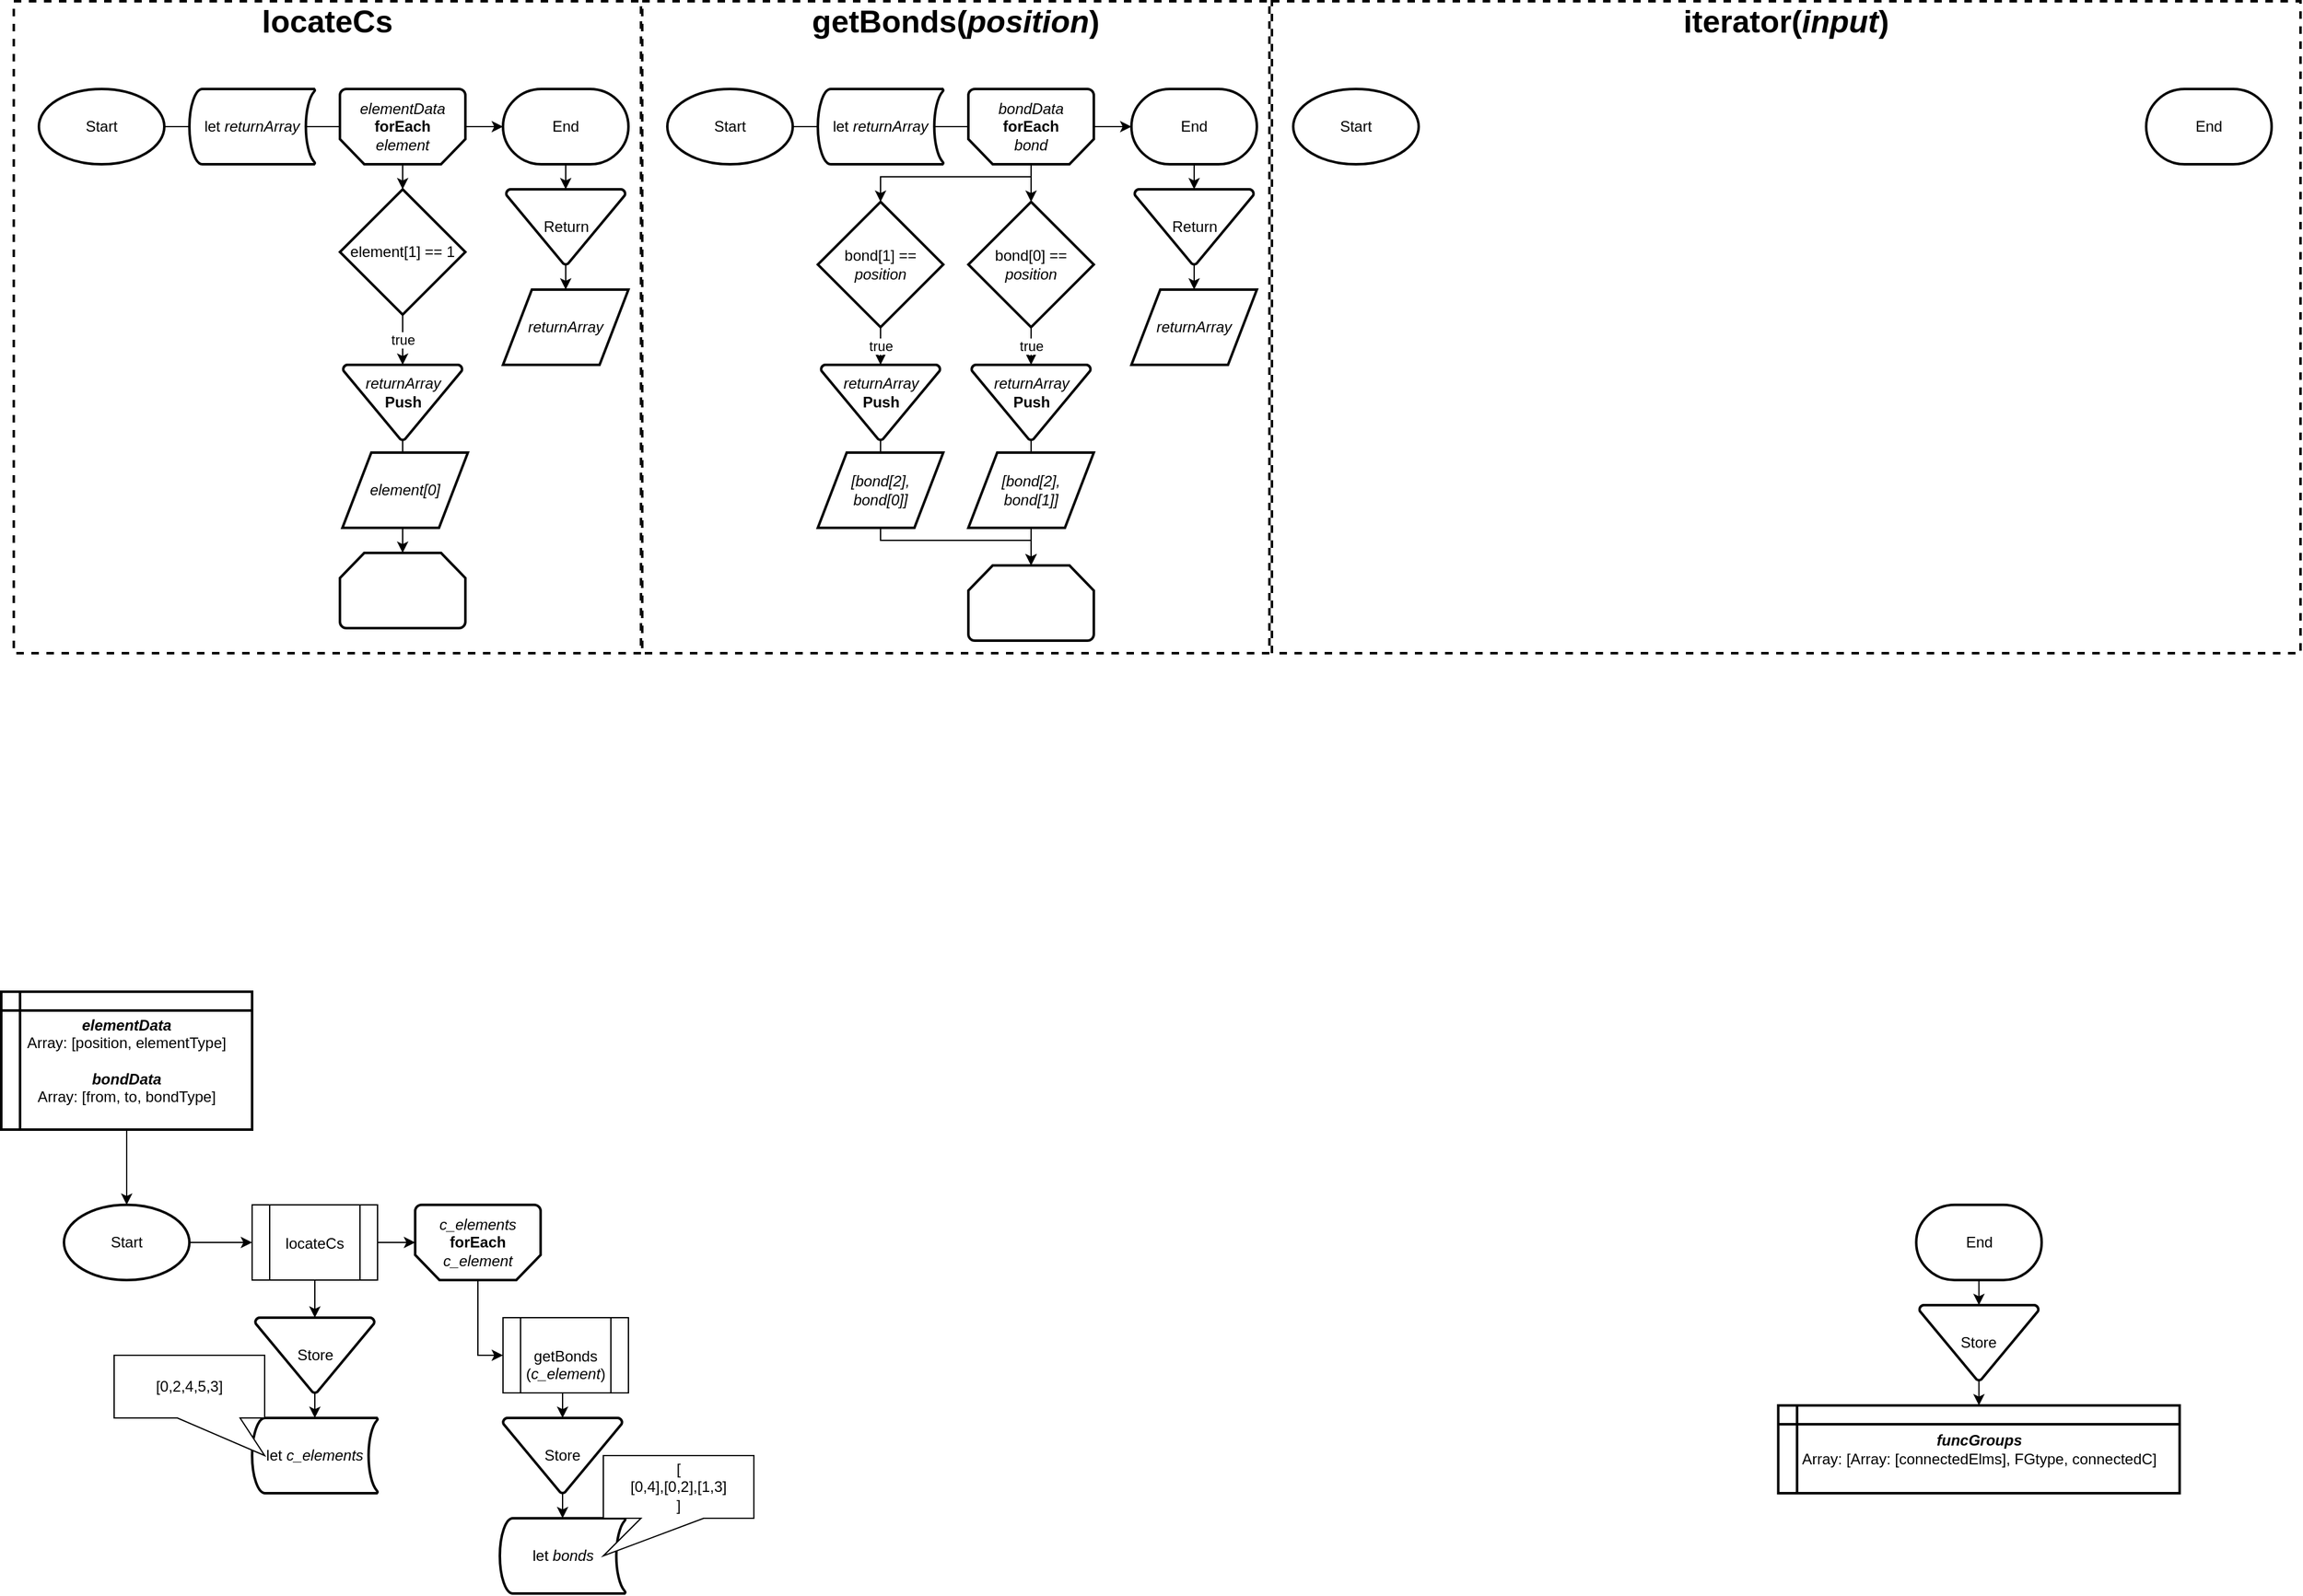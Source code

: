 <mxfile version="20.4.0" type="github">
  <diagram id="BVfkQb9ecDEO83bugk_k" name="Main">
    <mxGraphModel dx="2757" dy="2708" grid="1" gridSize="10" guides="1" tooltips="1" connect="1" arrows="0" fold="1" page="0" pageScale="1" pageWidth="827" pageHeight="1169" math="0" shadow="0">
      <root>
        <mxCell id="0" />
        <mxCell id="1" parent="0" />
        <mxCell id="hINtNlw1vlNAkVPnNgzF-10" style="edgeStyle=orthogonalEdgeStyle;orthogonalLoop=1;jettySize=auto;html=1;exitX=1;exitY=0.5;exitDx=0;exitDy=0;exitPerimeter=0;entryX=0;entryY=0.5;entryDx=0;entryDy=0;rounded=0;" parent="1" source="hINtNlw1vlNAkVPnNgzF-1" target="hINtNlw1vlNAkVPnNgzF-11" edge="1">
          <mxGeometry relative="1" as="geometry" />
        </mxCell>
        <mxCell id="hINtNlw1vlNAkVPnNgzF-1" value="Start&lt;br&gt;" style="strokeWidth=2;html=1;shape=mxgraph.flowchart.start_1;whiteSpace=wrap;" parent="1" vertex="1">
          <mxGeometry x="-160" y="160" width="100" height="60" as="geometry" />
        </mxCell>
        <mxCell id="hINtNlw1vlNAkVPnNgzF-3" style="edgeStyle=orthogonalEdgeStyle;orthogonalLoop=1;jettySize=auto;html=1;exitX=0.5;exitY=1;exitDx=0;exitDy=0;entryX=0.5;entryY=0;entryDx=0;entryDy=0;entryPerimeter=0;rounded=0;" parent="1" source="hINtNlw1vlNAkVPnNgzF-2" target="hINtNlw1vlNAkVPnNgzF-1" edge="1">
          <mxGeometry relative="1" as="geometry" />
        </mxCell>
        <mxCell id="hINtNlw1vlNAkVPnNgzF-2" value="&lt;i style=&quot;font-weight: bold;&quot;&gt;elementData&lt;br&gt;&lt;/i&gt;Array: [position, elementType]&lt;br&gt;&lt;b style=&quot;font-style: italic;&quot;&gt;&lt;br&gt;bondData&lt;/b&gt;&lt;br&gt;Array: [from, to, bondType]" style="shape=internalStorage;whiteSpace=wrap;html=1;dx=15;dy=15;arcSize=8;strokeWidth=2;" parent="1" vertex="1">
          <mxGeometry x="-210" y="-10" width="200" height="110" as="geometry" />
        </mxCell>
        <mxCell id="hINtNlw1vlNAkVPnNgzF-9" style="edgeStyle=orthogonalEdgeStyle;orthogonalLoop=1;jettySize=auto;html=1;exitX=0.5;exitY=1;exitDx=0;exitDy=0;exitPerimeter=0;entryX=0.5;entryY=0;entryDx=0;entryDy=0;entryPerimeter=0;rounded=0;" parent="1" source="hINtNlw1vlNAkVPnNgzF-4" target="hINtNlw1vlNAkVPnNgzF-5" edge="1">
          <mxGeometry relative="1" as="geometry" />
        </mxCell>
        <mxCell id="hINtNlw1vlNAkVPnNgzF-4" value="End" style="strokeWidth=2;html=1;shape=mxgraph.flowchart.terminator;whiteSpace=wrap;" parent="1" vertex="1">
          <mxGeometry x="1316.667" y="160" width="100" height="60" as="geometry" />
        </mxCell>
        <mxCell id="hINtNlw1vlNAkVPnNgzF-8" style="edgeStyle=orthogonalEdgeStyle;orthogonalLoop=1;jettySize=auto;html=1;exitX=0.5;exitY=1;exitDx=0;exitDy=0;exitPerimeter=0;entryX=0.5;entryY=0;entryDx=0;entryDy=0;rounded=0;" parent="1" source="hINtNlw1vlNAkVPnNgzF-5" target="hINtNlw1vlNAkVPnNgzF-7" edge="1">
          <mxGeometry relative="1" as="geometry" />
        </mxCell>
        <mxCell id="hINtNlw1vlNAkVPnNgzF-5" value="Store" style="strokeWidth=2;html=1;shape=mxgraph.flowchart.merge_or_storage;whiteSpace=wrap;" parent="1" vertex="1">
          <mxGeometry x="1319.167" y="240" width="95" height="60" as="geometry" />
        </mxCell>
        <mxCell id="hINtNlw1vlNAkVPnNgzF-7" value="&lt;b style=&quot;font-style: italic;&quot;&gt;funcGroups&lt;/b&gt;&lt;br&gt;Array: [Array: [connectedElms], FGtype, connectedC]" style="shape=internalStorage;whiteSpace=wrap;html=1;dx=15;dy=15;arcSize=8;strokeWidth=2;" parent="1" vertex="1">
          <mxGeometry x="1206.667" y="320" width="320" height="70" as="geometry" />
        </mxCell>
        <mxCell id="hINtNlw1vlNAkVPnNgzF-54" style="edgeStyle=orthogonalEdgeStyle;orthogonalLoop=1;jettySize=auto;html=1;exitX=0.5;exitY=1;exitDx=0;exitDy=0;entryX=0.5;entryY=0;entryDx=0;entryDy=0;entryPerimeter=0;fontSize=25;rounded=0;" parent="1" source="hINtNlw1vlNAkVPnNgzF-11" target="hINtNlw1vlNAkVPnNgzF-53" edge="1">
          <mxGeometry relative="1" as="geometry" />
        </mxCell>
        <mxCell id="G9Rp87o0pzsJ3uSTvvUH-59" style="edgeStyle=orthogonalEdgeStyle;orthogonalLoop=1;jettySize=auto;html=1;exitX=1;exitY=0.5;exitDx=0;exitDy=0;entryX=1;entryY=0.5;entryDx=0;entryDy=0;entryPerimeter=0;fontSize=12;rounded=0;" edge="1" parent="1" source="hINtNlw1vlNAkVPnNgzF-11" target="G9Rp87o0pzsJ3uSTvvUH-35">
          <mxGeometry relative="1" as="geometry" />
        </mxCell>
        <mxCell id="hINtNlw1vlNAkVPnNgzF-11" value="locateCs" style="verticalLabelPosition=bottom;verticalAlign=top;html=1;shape=process;whiteSpace=wrap;size=0.14;arcSize=6;spacingBottom=4;spacingTop=-43;noLabel=0;collapsible=0;autosize=1;" parent="1" vertex="1">
          <mxGeometry x="-10" y="160" width="100" height="60" as="geometry" />
        </mxCell>
        <mxCell id="x_pQw2CXU4u3UF457hjA-7" style="edgeStyle=orthogonalEdgeStyle;rounded=0;orthogonalLoop=1;jettySize=auto;html=1;exitX=0.5;exitY=1;exitDx=0;exitDy=0;exitPerimeter=0;entryX=0.5;entryY=0;entryDx=0;entryDy=0;entryPerimeter=0;" edge="1" parent="1" source="hINtNlw1vlNAkVPnNgzF-53" target="hINtNlw1vlNAkVPnNgzF-57">
          <mxGeometry relative="1" as="geometry" />
        </mxCell>
        <mxCell id="hINtNlw1vlNAkVPnNgzF-53" value="Store" style="strokeWidth=2;html=1;shape=mxgraph.flowchart.merge_or_storage;whiteSpace=wrap;" parent="1" vertex="1">
          <mxGeometry x="-7.5" y="250" width="95" height="60" as="geometry" />
        </mxCell>
        <mxCell id="hINtNlw1vlNAkVPnNgzF-57" value="let &lt;i&gt;c_elements&lt;/i&gt;" style="strokeWidth=2;html=1;shape=mxgraph.flowchart.stored_data;whiteSpace=wrap;" parent="1" vertex="1">
          <mxGeometry x="-10" y="330" width="100" height="60" as="geometry" />
        </mxCell>
        <mxCell id="hINtNlw1vlNAkVPnNgzF-58" value="" style="group" parent="1" vertex="1" connectable="0">
          <mxGeometry x="-200" y="-800" width="500" height="520" as="geometry" />
        </mxCell>
        <mxCell id="hINtNlw1vlNAkVPnNgzF-47" value="" style="whiteSpace=wrap;html=1;fillColor=none;strokeWidth=2;dashed=1;" parent="hINtNlw1vlNAkVPnNgzF-58" vertex="1">
          <mxGeometry width="500" height="520" as="geometry" />
        </mxCell>
        <mxCell id="hINtNlw1vlNAkVPnNgzF-13" value="Start" style="strokeWidth=2;html=1;shape=mxgraph.flowchart.start_1;whiteSpace=wrap;" parent="hINtNlw1vlNAkVPnNgzF-58" vertex="1">
          <mxGeometry x="20" y="70" width="100" height="60" as="geometry" />
        </mxCell>
        <mxCell id="hINtNlw1vlNAkVPnNgzF-15" value="End" style="strokeWidth=2;html=1;shape=mxgraph.flowchart.terminator;whiteSpace=wrap;" parent="hINtNlw1vlNAkVPnNgzF-58" vertex="1">
          <mxGeometry x="390" y="70" width="100" height="60" as="geometry" />
        </mxCell>
        <mxCell id="hINtNlw1vlNAkVPnNgzF-17" value="Return" style="strokeWidth=2;html=1;shape=mxgraph.flowchart.merge_or_storage;whiteSpace=wrap;" parent="hINtNlw1vlNAkVPnNgzF-58" vertex="1">
          <mxGeometry x="392.5" y="150" width="95" height="60" as="geometry" />
        </mxCell>
        <mxCell id="hINtNlw1vlNAkVPnNgzF-18" style="edgeStyle=orthogonalEdgeStyle;orthogonalLoop=1;jettySize=auto;html=1;exitX=0.5;exitY=1;exitDx=0;exitDy=0;exitPerimeter=0;entryX=0.5;entryY=0;entryDx=0;entryDy=0;entryPerimeter=0;rounded=0;" parent="hINtNlw1vlNAkVPnNgzF-58" source="hINtNlw1vlNAkVPnNgzF-15" target="hINtNlw1vlNAkVPnNgzF-17" edge="1">
          <mxGeometry relative="1" as="geometry" />
        </mxCell>
        <mxCell id="hINtNlw1vlNAkVPnNgzF-20" value="&lt;i&gt;returnArray&lt;/i&gt;" style="shape=parallelogram;html=1;strokeWidth=2;perimeter=parallelogramPerimeter;whiteSpace=wrap;arcSize=12;size=0.23;" parent="hINtNlw1vlNAkVPnNgzF-58" vertex="1">
          <mxGeometry x="390" y="230" width="100" height="60" as="geometry" />
        </mxCell>
        <mxCell id="hINtNlw1vlNAkVPnNgzF-21" style="edgeStyle=orthogonalEdgeStyle;orthogonalLoop=1;jettySize=auto;html=1;exitX=0.5;exitY=1;exitDx=0;exitDy=0;exitPerimeter=0;entryX=0.5;entryY=0;entryDx=0;entryDy=0;rounded=0;" parent="hINtNlw1vlNAkVPnNgzF-58" source="hINtNlw1vlNAkVPnNgzF-17" target="hINtNlw1vlNAkVPnNgzF-20" edge="1">
          <mxGeometry relative="1" as="geometry" />
        </mxCell>
        <mxCell id="hINtNlw1vlNAkVPnNgzF-23" value="" style="edgeStyle=orthogonalEdgeStyle;orthogonalLoop=1;jettySize=auto;html=1;exitX=1;exitY=0.5;exitDx=0;exitDy=0;exitPerimeter=0;entryX=1;entryY=0.5;entryDx=0;entryDy=0;entryPerimeter=0;endArrow=none;rounded=0;" parent="hINtNlw1vlNAkVPnNgzF-58" source="hINtNlw1vlNAkVPnNgzF-13" target="hINtNlw1vlNAkVPnNgzF-24" edge="1">
          <mxGeometry relative="1" as="geometry">
            <mxPoint x="120" y="100" as="sourcePoint" />
            <mxPoint x="260" y="100" as="targetPoint" />
          </mxGeometry>
        </mxCell>
        <mxCell id="hINtNlw1vlNAkVPnNgzF-24" value="" style="strokeWidth=2;html=1;shape=mxgraph.flowchart.loop_limit;whiteSpace=wrap;rotation=-180;textDirection=ltr;horizontal=1;direction=east;" parent="hINtNlw1vlNAkVPnNgzF-58" vertex="1">
          <mxGeometry x="260" y="70" width="100" height="60" as="geometry" />
        </mxCell>
        <mxCell id="hINtNlw1vlNAkVPnNgzF-16" style="edgeStyle=orthogonalEdgeStyle;orthogonalLoop=1;jettySize=auto;html=1;exitX=0;exitY=0.5;exitDx=0;exitDy=0;exitPerimeter=0;entryX=0;entryY=0.5;entryDx=0;entryDy=0;entryPerimeter=0;startArrow=none;rounded=0;" parent="hINtNlw1vlNAkVPnNgzF-58" source="hINtNlw1vlNAkVPnNgzF-24" target="hINtNlw1vlNAkVPnNgzF-15" edge="1">
          <mxGeometry relative="1" as="geometry">
            <mxPoint x="360" y="100" as="sourcePoint" />
          </mxGeometry>
        </mxCell>
        <mxCell id="hINtNlw1vlNAkVPnNgzF-14" value="let &lt;i&gt;returnArray&lt;/i&gt;" style="strokeWidth=2;html=1;shape=mxgraph.flowchart.stored_data;whiteSpace=wrap;" parent="hINtNlw1vlNAkVPnNgzF-58" vertex="1">
          <mxGeometry x="140" y="70" width="100" height="60" as="geometry" />
        </mxCell>
        <mxCell id="hINtNlw1vlNAkVPnNgzF-25" value="" style="strokeWidth=2;html=1;shape=mxgraph.flowchart.loop_limit;whiteSpace=wrap;" parent="hINtNlw1vlNAkVPnNgzF-58" vertex="1">
          <mxGeometry x="260" y="440" width="100" height="60" as="geometry" />
        </mxCell>
        <mxCell id="hINtNlw1vlNAkVPnNgzF-26" value="&lt;i&gt;elementData&lt;/i&gt;&lt;br&gt;&lt;b&gt;forEach&lt;/b&gt;&lt;br&gt;&lt;i&gt;element&lt;/i&gt;" style="text;html=1;strokeColor=none;fillColor=none;align=center;verticalAlign=middle;whiteSpace=wrap;" parent="hINtNlw1vlNAkVPnNgzF-58" vertex="1">
          <mxGeometry x="280" y="85" width="60" height="30" as="geometry" />
        </mxCell>
        <mxCell id="hINtNlw1vlNAkVPnNgzF-28" value="element[1] == 1" style="strokeWidth=2;html=1;shape=mxgraph.flowchart.decision;whiteSpace=wrap;" parent="hINtNlw1vlNAkVPnNgzF-58" vertex="1">
          <mxGeometry x="260" y="150" width="100" height="100" as="geometry" />
        </mxCell>
        <mxCell id="hINtNlw1vlNAkVPnNgzF-29" style="edgeStyle=orthogonalEdgeStyle;orthogonalLoop=1;jettySize=auto;html=1;exitX=0.5;exitY=0;exitDx=0;exitDy=0;exitPerimeter=0;entryX=0.5;entryY=0;entryDx=0;entryDy=0;entryPerimeter=0;rounded=0;" parent="hINtNlw1vlNAkVPnNgzF-58" source="hINtNlw1vlNAkVPnNgzF-24" target="hINtNlw1vlNAkVPnNgzF-28" edge="1">
          <mxGeometry relative="1" as="geometry" />
        </mxCell>
        <mxCell id="hINtNlw1vlNAkVPnNgzF-46" style="edgeStyle=orthogonalEdgeStyle;orthogonalLoop=1;jettySize=auto;html=1;exitX=0.5;exitY=1;exitDx=0;exitDy=0;exitPerimeter=0;entryX=0.5;entryY=0;entryDx=0;entryDy=0;entryPerimeter=0;rounded=0;" parent="hINtNlw1vlNAkVPnNgzF-58" source="hINtNlw1vlNAkVPnNgzF-32" target="hINtNlw1vlNAkVPnNgzF-25" edge="1">
          <mxGeometry relative="1" as="geometry" />
        </mxCell>
        <mxCell id="hINtNlw1vlNAkVPnNgzF-32" value="&lt;i&gt;returnArray&lt;/i&gt;&lt;br&gt;&lt;b&gt;Push&lt;/b&gt;" style="strokeWidth=2;html=1;shape=mxgraph.flowchart.merge_or_storage;whiteSpace=wrap;spacingBottom=17;" parent="hINtNlw1vlNAkVPnNgzF-58" vertex="1">
          <mxGeometry x="262.5" y="290" width="95" height="60" as="geometry" />
        </mxCell>
        <mxCell id="hINtNlw1vlNAkVPnNgzF-33" value="true" style="edgeStyle=orthogonalEdgeStyle;orthogonalLoop=1;jettySize=auto;html=1;exitX=0.5;exitY=1;exitDx=0;exitDy=0;exitPerimeter=0;entryX=0.5;entryY=0;entryDx=0;entryDy=0;entryPerimeter=0;rounded=0;" parent="hINtNlw1vlNAkVPnNgzF-58" source="hINtNlw1vlNAkVPnNgzF-28" target="hINtNlw1vlNAkVPnNgzF-32" edge="1">
          <mxGeometry relative="1" as="geometry" />
        </mxCell>
        <mxCell id="hINtNlw1vlNAkVPnNgzF-36" value="&lt;i&gt;element[0]&lt;/i&gt;" style="shape=parallelogram;html=1;strokeWidth=2;perimeter=parallelogramPerimeter;whiteSpace=wrap;arcSize=12;size=0.23;" parent="hINtNlw1vlNAkVPnNgzF-58" vertex="1">
          <mxGeometry x="262" y="360" width="100" height="60" as="geometry" />
        </mxCell>
        <mxCell id="hINtNlw1vlNAkVPnNgzF-48" value="&lt;b&gt;&lt;font style=&quot;font-size: 25px;&quot;&gt;locateCs&lt;/font&gt;&lt;/b&gt;" style="text;html=1;strokeColor=none;fillColor=none;align=center;verticalAlign=middle;whiteSpace=wrap;dashed=1;strokeWidth=2;" parent="hINtNlw1vlNAkVPnNgzF-58" vertex="1">
          <mxGeometry x="220" width="60" height="30" as="geometry" />
        </mxCell>
        <mxCell id="G9Rp87o0pzsJ3uSTvvUH-32" value="" style="group" vertex="1" connectable="0" parent="1">
          <mxGeometry x="301" y="-800" width="500" height="524" as="geometry" />
        </mxCell>
        <mxCell id="G9Rp87o0pzsJ3uSTvvUH-2" value="" style="whiteSpace=wrap;html=1;fillColor=none;strokeWidth=2;dashed=1;" vertex="1" parent="G9Rp87o0pzsJ3uSTvvUH-32">
          <mxGeometry width="500" height="520" as="geometry" />
        </mxCell>
        <mxCell id="G9Rp87o0pzsJ3uSTvvUH-3" value="Start" style="strokeWidth=2;html=1;shape=mxgraph.flowchart.start_1;whiteSpace=wrap;" vertex="1" parent="G9Rp87o0pzsJ3uSTvvUH-32">
          <mxGeometry x="20" y="70" width="100" height="60" as="geometry" />
        </mxCell>
        <mxCell id="G9Rp87o0pzsJ3uSTvvUH-4" value="End" style="strokeWidth=2;html=1;shape=mxgraph.flowchart.terminator;whiteSpace=wrap;" vertex="1" parent="G9Rp87o0pzsJ3uSTvvUH-32">
          <mxGeometry x="390" y="70" width="100" height="60" as="geometry" />
        </mxCell>
        <mxCell id="G9Rp87o0pzsJ3uSTvvUH-5" value="Return" style="strokeWidth=2;html=1;shape=mxgraph.flowchart.merge_or_storage;whiteSpace=wrap;" vertex="1" parent="G9Rp87o0pzsJ3uSTvvUH-32">
          <mxGeometry x="392.5" y="150" width="95" height="60" as="geometry" />
        </mxCell>
        <mxCell id="G9Rp87o0pzsJ3uSTvvUH-6" style="edgeStyle=orthogonalEdgeStyle;orthogonalLoop=1;jettySize=auto;html=1;exitX=0.5;exitY=1;exitDx=0;exitDy=0;exitPerimeter=0;entryX=0.5;entryY=0;entryDx=0;entryDy=0;entryPerimeter=0;rounded=0;" edge="1" parent="G9Rp87o0pzsJ3uSTvvUH-32" source="G9Rp87o0pzsJ3uSTvvUH-4" target="G9Rp87o0pzsJ3uSTvvUH-5">
          <mxGeometry relative="1" as="geometry" />
        </mxCell>
        <mxCell id="G9Rp87o0pzsJ3uSTvvUH-7" value="&lt;i&gt;returnArray&lt;/i&gt;" style="shape=parallelogram;html=1;strokeWidth=2;perimeter=parallelogramPerimeter;whiteSpace=wrap;arcSize=12;size=0.23;" vertex="1" parent="G9Rp87o0pzsJ3uSTvvUH-32">
          <mxGeometry x="390" y="230" width="100" height="60" as="geometry" />
        </mxCell>
        <mxCell id="G9Rp87o0pzsJ3uSTvvUH-8" style="edgeStyle=orthogonalEdgeStyle;orthogonalLoop=1;jettySize=auto;html=1;exitX=0.5;exitY=1;exitDx=0;exitDy=0;exitPerimeter=0;entryX=0.5;entryY=0;entryDx=0;entryDy=0;rounded=0;" edge="1" parent="G9Rp87o0pzsJ3uSTvvUH-32" source="G9Rp87o0pzsJ3uSTvvUH-5" target="G9Rp87o0pzsJ3uSTvvUH-7">
          <mxGeometry relative="1" as="geometry" />
        </mxCell>
        <mxCell id="G9Rp87o0pzsJ3uSTvvUH-9" value="" style="edgeStyle=orthogonalEdgeStyle;orthogonalLoop=1;jettySize=auto;html=1;exitX=1;exitY=0.5;exitDx=0;exitDy=0;exitPerimeter=0;entryX=1;entryY=0.5;entryDx=0;entryDy=0;entryPerimeter=0;endArrow=none;rounded=0;" edge="1" parent="G9Rp87o0pzsJ3uSTvvUH-32" source="G9Rp87o0pzsJ3uSTvvUH-3" target="G9Rp87o0pzsJ3uSTvvUH-10">
          <mxGeometry relative="1" as="geometry">
            <mxPoint x="120" y="100" as="sourcePoint" />
            <mxPoint x="260" y="100" as="targetPoint" />
          </mxGeometry>
        </mxCell>
        <mxCell id="G9Rp87o0pzsJ3uSTvvUH-10" value="" style="strokeWidth=2;html=1;shape=mxgraph.flowchart.loop_limit;whiteSpace=wrap;rotation=-180;textDirection=ltr;horizontal=1;direction=east;" vertex="1" parent="G9Rp87o0pzsJ3uSTvvUH-32">
          <mxGeometry x="260" y="70" width="100" height="60" as="geometry" />
        </mxCell>
        <mxCell id="G9Rp87o0pzsJ3uSTvvUH-11" style="edgeStyle=orthogonalEdgeStyle;orthogonalLoop=1;jettySize=auto;html=1;exitX=0;exitY=0.5;exitDx=0;exitDy=0;exitPerimeter=0;entryX=0;entryY=0.5;entryDx=0;entryDy=0;entryPerimeter=0;startArrow=none;rounded=0;" edge="1" parent="G9Rp87o0pzsJ3uSTvvUH-32" source="G9Rp87o0pzsJ3uSTvvUH-10" target="G9Rp87o0pzsJ3uSTvvUH-4">
          <mxGeometry relative="1" as="geometry">
            <mxPoint x="360" y="100" as="sourcePoint" />
          </mxGeometry>
        </mxCell>
        <mxCell id="G9Rp87o0pzsJ3uSTvvUH-12" value="let &lt;i&gt;returnArray&lt;/i&gt;" style="strokeWidth=2;html=1;shape=mxgraph.flowchart.stored_data;whiteSpace=wrap;" vertex="1" parent="G9Rp87o0pzsJ3uSTvvUH-32">
          <mxGeometry x="140" y="70" width="100" height="60" as="geometry" />
        </mxCell>
        <mxCell id="G9Rp87o0pzsJ3uSTvvUH-13" value="" style="strokeWidth=2;html=1;shape=mxgraph.flowchart.loop_limit;whiteSpace=wrap;" vertex="1" parent="G9Rp87o0pzsJ3uSTvvUH-32">
          <mxGeometry x="260" y="450" width="100" height="60" as="geometry" />
        </mxCell>
        <mxCell id="G9Rp87o0pzsJ3uSTvvUH-14" value="&lt;i&gt;bondData&lt;/i&gt;&lt;br&gt;&lt;b&gt;forEach&lt;/b&gt;&lt;br&gt;&lt;i&gt;bond&lt;/i&gt;" style="text;html=1;strokeColor=none;fillColor=none;align=center;verticalAlign=middle;whiteSpace=wrap;" vertex="1" parent="G9Rp87o0pzsJ3uSTvvUH-32">
          <mxGeometry x="280" y="85" width="60" height="30" as="geometry" />
        </mxCell>
        <mxCell id="G9Rp87o0pzsJ3uSTvvUH-15" value="bond[0] == &lt;i&gt;position&lt;/i&gt;" style="strokeWidth=2;html=1;shape=mxgraph.flowchart.decision;whiteSpace=wrap;" vertex="1" parent="G9Rp87o0pzsJ3uSTvvUH-32">
          <mxGeometry x="260" y="160" width="100" height="100" as="geometry" />
        </mxCell>
        <mxCell id="G9Rp87o0pzsJ3uSTvvUH-16" style="edgeStyle=orthogonalEdgeStyle;orthogonalLoop=1;jettySize=auto;html=1;exitX=0.5;exitY=0;exitDx=0;exitDy=0;exitPerimeter=0;entryX=0.5;entryY=0;entryDx=0;entryDy=0;entryPerimeter=0;rounded=0;" edge="1" parent="G9Rp87o0pzsJ3uSTvvUH-32" source="G9Rp87o0pzsJ3uSTvvUH-10" target="G9Rp87o0pzsJ3uSTvvUH-15">
          <mxGeometry relative="1" as="geometry" />
        </mxCell>
        <mxCell id="G9Rp87o0pzsJ3uSTvvUH-17" style="edgeStyle=orthogonalEdgeStyle;orthogonalLoop=1;jettySize=auto;html=1;exitX=0.5;exitY=1;exitDx=0;exitDy=0;exitPerimeter=0;entryX=0.5;entryY=0;entryDx=0;entryDy=0;entryPerimeter=0;rounded=0;" edge="1" parent="G9Rp87o0pzsJ3uSTvvUH-32" source="G9Rp87o0pzsJ3uSTvvUH-18" target="G9Rp87o0pzsJ3uSTvvUH-13">
          <mxGeometry relative="1" as="geometry" />
        </mxCell>
        <mxCell id="G9Rp87o0pzsJ3uSTvvUH-18" value="&lt;i&gt;returnArray&lt;/i&gt;&lt;br&gt;&lt;b&gt;Push&lt;/b&gt;" style="strokeWidth=2;html=1;shape=mxgraph.flowchart.merge_or_storage;whiteSpace=wrap;spacingBottom=17;" vertex="1" parent="G9Rp87o0pzsJ3uSTvvUH-32">
          <mxGeometry x="262.5" y="290" width="95" height="60" as="geometry" />
        </mxCell>
        <mxCell id="G9Rp87o0pzsJ3uSTvvUH-19" value="true" style="edgeStyle=orthogonalEdgeStyle;orthogonalLoop=1;jettySize=auto;html=1;exitX=0.5;exitY=1;exitDx=0;exitDy=0;exitPerimeter=0;entryX=0.5;entryY=0;entryDx=0;entryDy=0;entryPerimeter=0;rounded=0;" edge="1" parent="G9Rp87o0pzsJ3uSTvvUH-32" source="G9Rp87o0pzsJ3uSTvvUH-15" target="G9Rp87o0pzsJ3uSTvvUH-18">
          <mxGeometry relative="1" as="geometry" />
        </mxCell>
        <mxCell id="G9Rp87o0pzsJ3uSTvvUH-20" value="&lt;i&gt;&lt;font style=&quot;font-size: 12px;&quot;&gt;[bond[2], &lt;br&gt;bond[1]]&lt;/font&gt;&lt;/i&gt;" style="shape=parallelogram;html=1;strokeWidth=2;perimeter=parallelogramPerimeter;whiteSpace=wrap;arcSize=12;size=0.23;" vertex="1" parent="G9Rp87o0pzsJ3uSTvvUH-32">
          <mxGeometry x="260" y="360" width="100" height="60" as="geometry" />
        </mxCell>
        <mxCell id="G9Rp87o0pzsJ3uSTvvUH-21" value="&lt;b&gt;&lt;font style=&quot;font-size: 25px;&quot;&gt;getBonds(&lt;i&gt;position&lt;/i&gt;)&lt;/font&gt;&lt;/b&gt;" style="text;html=1;strokeColor=none;fillColor=none;align=center;verticalAlign=middle;whiteSpace=wrap;dashed=1;strokeWidth=2;" vertex="1" parent="G9Rp87o0pzsJ3uSTvvUH-32">
          <mxGeometry x="220" width="60" height="30" as="geometry" />
        </mxCell>
        <mxCell id="G9Rp87o0pzsJ3uSTvvUH-23" value="bond[1] == &lt;i&gt;position&lt;/i&gt;" style="strokeWidth=2;html=1;shape=mxgraph.flowchart.decision;whiteSpace=wrap;" vertex="1" parent="G9Rp87o0pzsJ3uSTvvUH-32">
          <mxGeometry x="140" y="160" width="100" height="100" as="geometry" />
        </mxCell>
        <mxCell id="G9Rp87o0pzsJ3uSTvvUH-25" style="edgeStyle=orthogonalEdgeStyle;orthogonalLoop=1;jettySize=auto;html=1;exitX=0.5;exitY=0;exitDx=0;exitDy=0;exitPerimeter=0;entryX=0.5;entryY=0;entryDx=0;entryDy=0;entryPerimeter=0;rounded=0;" edge="1" parent="G9Rp87o0pzsJ3uSTvvUH-32" source="G9Rp87o0pzsJ3uSTvvUH-10" target="G9Rp87o0pzsJ3uSTvvUH-23">
          <mxGeometry relative="1" as="geometry">
            <Array as="points">
              <mxPoint x="310" y="140" />
              <mxPoint x="190" y="140" />
            </Array>
          </mxGeometry>
        </mxCell>
        <mxCell id="G9Rp87o0pzsJ3uSTvvUH-30" style="edgeStyle=orthogonalEdgeStyle;orthogonalLoop=1;jettySize=auto;html=1;exitX=0.5;exitY=1;exitDx=0;exitDy=0;exitPerimeter=0;entryX=0.5;entryY=0;entryDx=0;entryDy=0;entryPerimeter=0;fontSize=11;rounded=0;" edge="1" parent="G9Rp87o0pzsJ3uSTvvUH-32" source="G9Rp87o0pzsJ3uSTvvUH-26" target="G9Rp87o0pzsJ3uSTvvUH-13">
          <mxGeometry relative="1" as="geometry">
            <Array as="points">
              <mxPoint x="190" y="430" />
              <mxPoint x="310" y="430" />
            </Array>
          </mxGeometry>
        </mxCell>
        <mxCell id="G9Rp87o0pzsJ3uSTvvUH-26" value="&lt;i&gt;returnArray&lt;/i&gt;&lt;br&gt;&lt;b&gt;Push&lt;/b&gt;" style="strokeWidth=2;html=1;shape=mxgraph.flowchart.merge_or_storage;whiteSpace=wrap;spacingBottom=17;" vertex="1" parent="G9Rp87o0pzsJ3uSTvvUH-32">
          <mxGeometry x="142.5" y="290" width="95" height="60" as="geometry" />
        </mxCell>
        <mxCell id="G9Rp87o0pzsJ3uSTvvUH-29" value="true" style="edgeStyle=orthogonalEdgeStyle;orthogonalLoop=1;jettySize=auto;html=1;exitX=0.5;exitY=1;exitDx=0;exitDy=0;exitPerimeter=0;entryX=0.5;entryY=0;entryDx=0;entryDy=0;entryPerimeter=0;fontSize=11;rounded=0;" edge="1" parent="G9Rp87o0pzsJ3uSTvvUH-32" source="G9Rp87o0pzsJ3uSTvvUH-23" target="G9Rp87o0pzsJ3uSTvvUH-26">
          <mxGeometry relative="1" as="geometry" />
        </mxCell>
        <mxCell id="G9Rp87o0pzsJ3uSTvvUH-27" value="&lt;i&gt;&lt;font style=&quot;font-size: 12px;&quot;&gt;[bond[2], &lt;br&gt;bond[0]]&lt;/font&gt;&lt;/i&gt;" style="shape=parallelogram;html=1;strokeWidth=2;perimeter=parallelogramPerimeter;whiteSpace=wrap;arcSize=12;size=0.23;" vertex="1" parent="G9Rp87o0pzsJ3uSTvvUH-32">
          <mxGeometry x="140" y="360" width="100" height="60" as="geometry" />
        </mxCell>
        <mxCell id="x_pQw2CXU4u3UF457hjA-2" style="edgeStyle=orthogonalEdgeStyle;rounded=0;orthogonalLoop=1;jettySize=auto;html=1;exitX=0.5;exitY=0;exitDx=0;exitDy=0;exitPerimeter=0;entryX=0;entryY=0.5;entryDx=0;entryDy=0;" edge="1" parent="1" source="G9Rp87o0pzsJ3uSTvvUH-35" target="x_pQw2CXU4u3UF457hjA-1">
          <mxGeometry relative="1" as="geometry" />
        </mxCell>
        <mxCell id="G9Rp87o0pzsJ3uSTvvUH-35" value="" style="strokeWidth=2;html=1;shape=mxgraph.flowchart.loop_limit;whiteSpace=wrap;rotation=-180;textDirection=ltr;horizontal=1;direction=east;" vertex="1" parent="1">
          <mxGeometry x="120" y="160" width="100" height="60" as="geometry" />
        </mxCell>
        <mxCell id="G9Rp87o0pzsJ3uSTvvUH-34" value="&lt;i&gt;c_elements&lt;/i&gt;&lt;br&gt;&lt;b&gt;forEach&lt;/b&gt;&lt;br&gt;&lt;i&gt;c_element&lt;/i&gt;" style="text;html=1;strokeColor=none;fillColor=none;align=center;verticalAlign=middle;whiteSpace=wrap;" vertex="1" parent="1">
          <mxGeometry x="140" y="175" width="60" height="30" as="geometry" />
        </mxCell>
        <mxCell id="x_pQw2CXU4u3UF457hjA-5" style="edgeStyle=orthogonalEdgeStyle;rounded=0;orthogonalLoop=1;jettySize=auto;html=1;exitX=0.5;exitY=1;exitDx=0;exitDy=0;entryX=0.5;entryY=0;entryDx=0;entryDy=0;entryPerimeter=0;" edge="1" parent="1" source="x_pQw2CXU4u3UF457hjA-1" target="x_pQw2CXU4u3UF457hjA-3">
          <mxGeometry relative="1" as="geometry" />
        </mxCell>
        <mxCell id="x_pQw2CXU4u3UF457hjA-1" value="getBonds&lt;br&gt;(&lt;i&gt;c_element&lt;/i&gt;)" style="verticalLabelPosition=bottom;verticalAlign=top;html=1;shape=process;whiteSpace=wrap;size=0.14;arcSize=6;spacingBottom=4;spacingTop=-43;" vertex="1" parent="1">
          <mxGeometry x="190" y="250" width="100" height="60" as="geometry" />
        </mxCell>
        <mxCell id="x_pQw2CXU4u3UF457hjA-6" style="edgeStyle=orthogonalEdgeStyle;rounded=0;orthogonalLoop=1;jettySize=auto;html=1;exitX=0.5;exitY=1;exitDx=0;exitDy=0;exitPerimeter=0;entryX=0.5;entryY=0;entryDx=0;entryDy=0;entryPerimeter=0;" edge="1" parent="1" source="x_pQw2CXU4u3UF457hjA-3" target="x_pQw2CXU4u3UF457hjA-4">
          <mxGeometry relative="1" as="geometry" />
        </mxCell>
        <mxCell id="x_pQw2CXU4u3UF457hjA-3" value="Store" style="strokeWidth=2;html=1;shape=mxgraph.flowchart.merge_or_storage;whiteSpace=wrap;" vertex="1" parent="1">
          <mxGeometry x="190" y="330" width="95" height="60" as="geometry" />
        </mxCell>
        <mxCell id="x_pQw2CXU4u3UF457hjA-4" value="let &lt;i&gt;bonds&lt;/i&gt;" style="strokeWidth=2;html=1;shape=mxgraph.flowchart.stored_data;whiteSpace=wrap;" vertex="1" parent="1">
          <mxGeometry x="187.5" y="410" width="100" height="60" as="geometry" />
        </mxCell>
        <mxCell id="x_pQw2CXU4u3UF457hjA-8" value="[0,2,4,5,3]" style="shape=callout;whiteSpace=wrap;html=1;perimeter=calloutPerimeter;position2=1;size=30;position=0.42;base=50;" vertex="1" parent="1">
          <mxGeometry x="-120" y="280" width="120" height="80" as="geometry" />
        </mxCell>
        <mxCell id="x_pQw2CXU4u3UF457hjA-9" value="[&lt;br&gt;[0,4],[0,2],[1,3]&lt;br&gt;]" style="shape=callout;whiteSpace=wrap;html=1;perimeter=calloutPerimeter;position2=0;size=30;position=0.25;base=50;" vertex="1" parent="1">
          <mxGeometry x="270" y="360" width="120" height="80" as="geometry" />
        </mxCell>
        <mxCell id="x_pQw2CXU4u3UF457hjA-23" value="" style="whiteSpace=wrap;html=1;fillColor=none;strokeWidth=2;dashed=1;" vertex="1" parent="1">
          <mxGeometry x="803" y="-800" width="820" height="520" as="geometry" />
        </mxCell>
        <mxCell id="x_pQw2CXU4u3UF457hjA-24" value="Start" style="strokeWidth=2;html=1;shape=mxgraph.flowchart.start_1;whiteSpace=wrap;" vertex="1" parent="1">
          <mxGeometry x="820" y="-730" width="100" height="60" as="geometry" />
        </mxCell>
        <mxCell id="x_pQw2CXU4u3UF457hjA-25" value="End" style="strokeWidth=2;html=1;shape=mxgraph.flowchart.terminator;whiteSpace=wrap;" vertex="1" parent="1">
          <mxGeometry x="1500" y="-730" width="100" height="60" as="geometry" />
        </mxCell>
        <mxCell id="x_pQw2CXU4u3UF457hjA-42" value="&lt;span style=&quot;font-size: 25px;&quot;&gt;&lt;b&gt;iterator(&lt;i&gt;input&lt;/i&gt;)&lt;/b&gt;&lt;/span&gt;" style="text;html=1;strokeColor=none;fillColor=none;align=center;verticalAlign=middle;whiteSpace=wrap;dashed=1;strokeWidth=2;" vertex="1" parent="1">
          <mxGeometry x="1183" y="-800" width="60" height="30" as="geometry" />
        </mxCell>
      </root>
    </mxGraphModel>
  </diagram>
</mxfile>
